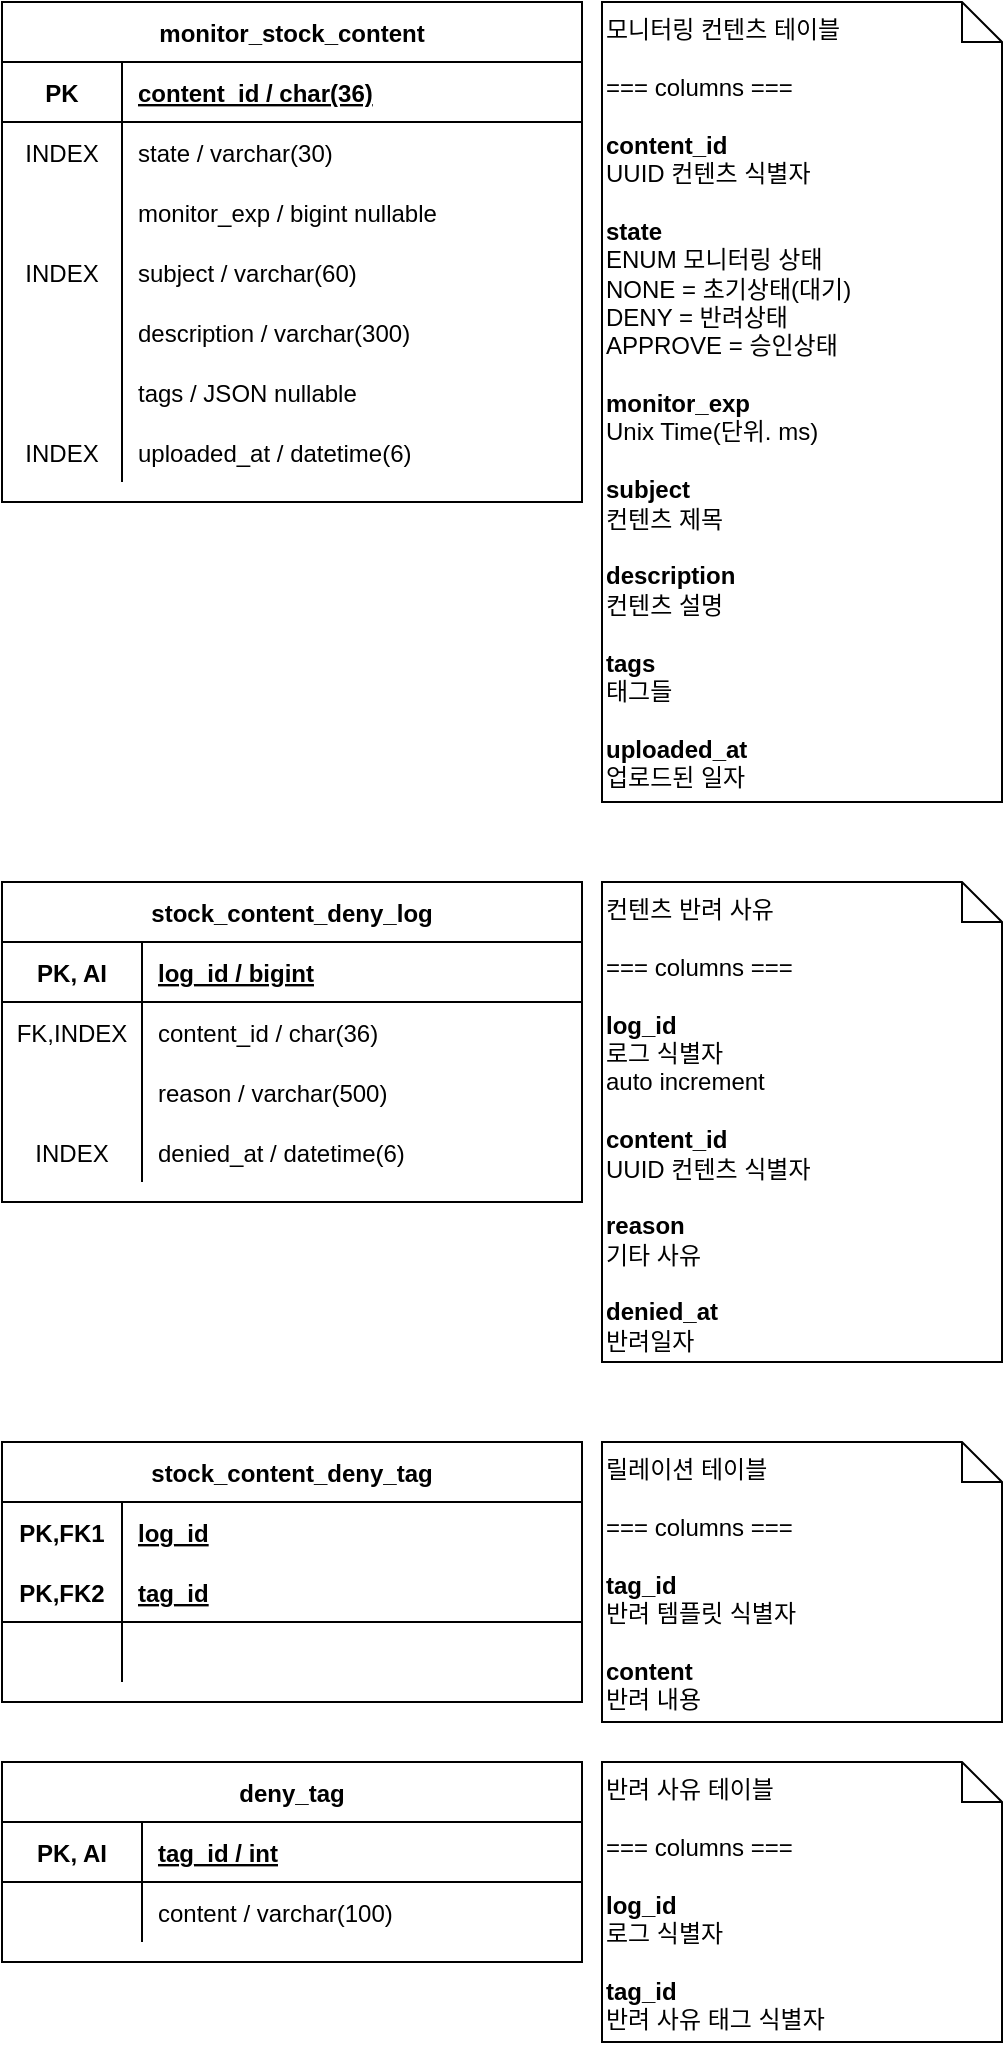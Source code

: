 <mxfile version="18.0.2" type="device" pages="2"><diagram id="RqnLgfjRiijCzBavn3Dt" name="table definition"><mxGraphModel dx="1264" dy="832" grid="1" gridSize="10" guides="1" tooltips="1" connect="1" arrows="1" fold="1" page="1" pageScale="1" pageWidth="827" pageHeight="1169" math="0" shadow="0"><root><mxCell id="0"/><mxCell id="1" parent="0"/><mxCell id="Q28J4E8uTQF-_oyuoTk3-1" value="monitor_stock_content" style="shape=table;startSize=30;container=1;collapsible=1;childLayout=tableLayout;fixedRows=1;rowLines=0;fontStyle=1;align=center;resizeLast=1;" vertex="1" parent="1"><mxGeometry x="40" y="40" width="290" height="250" as="geometry"/></mxCell><mxCell id="Q28J4E8uTQF-_oyuoTk3-2" value="" style="shape=tableRow;horizontal=0;startSize=0;swimlaneHead=0;swimlaneBody=0;fillColor=none;collapsible=0;dropTarget=0;points=[[0,0.5],[1,0.5]];portConstraint=eastwest;top=0;left=0;right=0;bottom=1;" vertex="1" parent="Q28J4E8uTQF-_oyuoTk3-1"><mxGeometry y="30" width="290" height="30" as="geometry"/></mxCell><mxCell id="Q28J4E8uTQF-_oyuoTk3-3" value="PK" style="shape=partialRectangle;connectable=0;fillColor=none;top=0;left=0;bottom=0;right=0;fontStyle=1;overflow=hidden;" vertex="1" parent="Q28J4E8uTQF-_oyuoTk3-2"><mxGeometry width="60" height="30" as="geometry"><mxRectangle width="60" height="30" as="alternateBounds"/></mxGeometry></mxCell><mxCell id="Q28J4E8uTQF-_oyuoTk3-4" value="content_id / char(36)" style="shape=partialRectangle;connectable=0;fillColor=none;top=0;left=0;bottom=0;right=0;align=left;spacingLeft=6;fontStyle=5;overflow=hidden;" vertex="1" parent="Q28J4E8uTQF-_oyuoTk3-2"><mxGeometry x="60" width="230" height="30" as="geometry"><mxRectangle width="230" height="30" as="alternateBounds"/></mxGeometry></mxCell><mxCell id="Q28J4E8uTQF-_oyuoTk3-27" value="" style="shape=tableRow;horizontal=0;startSize=0;swimlaneHead=0;swimlaneBody=0;fillColor=none;collapsible=0;dropTarget=0;points=[[0,0.5],[1,0.5]];portConstraint=eastwest;top=0;left=0;right=0;bottom=0;" vertex="1" parent="Q28J4E8uTQF-_oyuoTk3-1"><mxGeometry y="60" width="290" height="30" as="geometry"/></mxCell><mxCell id="Q28J4E8uTQF-_oyuoTk3-28" value="INDEX" style="shape=partialRectangle;connectable=0;fillColor=none;top=0;left=0;bottom=0;right=0;editable=1;overflow=hidden;" vertex="1" parent="Q28J4E8uTQF-_oyuoTk3-27"><mxGeometry width="60" height="30" as="geometry"><mxRectangle width="60" height="30" as="alternateBounds"/></mxGeometry></mxCell><mxCell id="Q28J4E8uTQF-_oyuoTk3-29" value="state / varchar(30)" style="shape=partialRectangle;connectable=0;fillColor=none;top=0;left=0;bottom=0;right=0;align=left;spacingLeft=6;overflow=hidden;" vertex="1" parent="Q28J4E8uTQF-_oyuoTk3-27"><mxGeometry x="60" width="230" height="30" as="geometry"><mxRectangle width="230" height="30" as="alternateBounds"/></mxGeometry></mxCell><mxCell id="Q28J4E8uTQF-_oyuoTk3-30" value="" style="shape=tableRow;horizontal=0;startSize=0;swimlaneHead=0;swimlaneBody=0;fillColor=none;collapsible=0;dropTarget=0;points=[[0,0.5],[1,0.5]];portConstraint=eastwest;top=0;left=0;right=0;bottom=0;" vertex="1" parent="Q28J4E8uTQF-_oyuoTk3-1"><mxGeometry y="90" width="290" height="30" as="geometry"/></mxCell><mxCell id="Q28J4E8uTQF-_oyuoTk3-31" value="   " style="shape=partialRectangle;connectable=0;fillColor=none;top=0;left=0;bottom=0;right=0;editable=1;overflow=hidden;" vertex="1" parent="Q28J4E8uTQF-_oyuoTk3-30"><mxGeometry width="60" height="30" as="geometry"><mxRectangle width="60" height="30" as="alternateBounds"/></mxGeometry></mxCell><mxCell id="Q28J4E8uTQF-_oyuoTk3-32" value="monitor_exp / bigint nullable" style="shape=partialRectangle;connectable=0;fillColor=none;top=0;left=0;bottom=0;right=0;align=left;spacingLeft=6;overflow=hidden;" vertex="1" parent="Q28J4E8uTQF-_oyuoTk3-30"><mxGeometry x="60" width="230" height="30" as="geometry"><mxRectangle width="230" height="30" as="alternateBounds"/></mxGeometry></mxCell><mxCell id="Q28J4E8uTQF-_oyuoTk3-5" value="" style="shape=tableRow;horizontal=0;startSize=0;swimlaneHead=0;swimlaneBody=0;fillColor=none;collapsible=0;dropTarget=0;points=[[0,0.5],[1,0.5]];portConstraint=eastwest;top=0;left=0;right=0;bottom=0;" vertex="1" parent="Q28J4E8uTQF-_oyuoTk3-1"><mxGeometry y="120" width="290" height="30" as="geometry"/></mxCell><mxCell id="Q28J4E8uTQF-_oyuoTk3-6" value="INDEX" style="shape=partialRectangle;connectable=0;fillColor=none;top=0;left=0;bottom=0;right=0;editable=1;overflow=hidden;" vertex="1" parent="Q28J4E8uTQF-_oyuoTk3-5"><mxGeometry width="60" height="30" as="geometry"><mxRectangle width="60" height="30" as="alternateBounds"/></mxGeometry></mxCell><mxCell id="Q28J4E8uTQF-_oyuoTk3-7" value="subject / varchar(60)" style="shape=partialRectangle;connectable=0;fillColor=none;top=0;left=0;bottom=0;right=0;align=left;spacingLeft=6;overflow=hidden;" vertex="1" parent="Q28J4E8uTQF-_oyuoTk3-5"><mxGeometry x="60" width="230" height="30" as="geometry"><mxRectangle width="230" height="30" as="alternateBounds"/></mxGeometry></mxCell><mxCell id="Q28J4E8uTQF-_oyuoTk3-8" value="" style="shape=tableRow;horizontal=0;startSize=0;swimlaneHead=0;swimlaneBody=0;fillColor=none;collapsible=0;dropTarget=0;points=[[0,0.5],[1,0.5]];portConstraint=eastwest;top=0;left=0;right=0;bottom=0;" vertex="1" parent="Q28J4E8uTQF-_oyuoTk3-1"><mxGeometry y="150" width="290" height="30" as="geometry"/></mxCell><mxCell id="Q28J4E8uTQF-_oyuoTk3-9" value="" style="shape=partialRectangle;connectable=0;fillColor=none;top=0;left=0;bottom=0;right=0;editable=1;overflow=hidden;" vertex="1" parent="Q28J4E8uTQF-_oyuoTk3-8"><mxGeometry width="60" height="30" as="geometry"><mxRectangle width="60" height="30" as="alternateBounds"/></mxGeometry></mxCell><mxCell id="Q28J4E8uTQF-_oyuoTk3-10" value="description / varchar(300)" style="shape=partialRectangle;connectable=0;fillColor=none;top=0;left=0;bottom=0;right=0;align=left;spacingLeft=6;overflow=hidden;" vertex="1" parent="Q28J4E8uTQF-_oyuoTk3-8"><mxGeometry x="60" width="230" height="30" as="geometry"><mxRectangle width="230" height="30" as="alternateBounds"/></mxGeometry></mxCell><mxCell id="Q28J4E8uTQF-_oyuoTk3-11" value="" style="shape=tableRow;horizontal=0;startSize=0;swimlaneHead=0;swimlaneBody=0;fillColor=none;collapsible=0;dropTarget=0;points=[[0,0.5],[1,0.5]];portConstraint=eastwest;top=0;left=0;right=0;bottom=0;" vertex="1" parent="Q28J4E8uTQF-_oyuoTk3-1"><mxGeometry y="180" width="290" height="30" as="geometry"/></mxCell><mxCell id="Q28J4E8uTQF-_oyuoTk3-12" value="   " style="shape=partialRectangle;connectable=0;fillColor=none;top=0;left=0;bottom=0;right=0;editable=1;overflow=hidden;" vertex="1" parent="Q28J4E8uTQF-_oyuoTk3-11"><mxGeometry width="60" height="30" as="geometry"><mxRectangle width="60" height="30" as="alternateBounds"/></mxGeometry></mxCell><mxCell id="Q28J4E8uTQF-_oyuoTk3-13" value="tags / JSON nullable" style="shape=partialRectangle;connectable=0;fillColor=none;top=0;left=0;bottom=0;right=0;align=left;spacingLeft=6;overflow=hidden;" vertex="1" parent="Q28J4E8uTQF-_oyuoTk3-11"><mxGeometry x="60" width="230" height="30" as="geometry"><mxRectangle width="230" height="30" as="alternateBounds"/></mxGeometry></mxCell><mxCell id="Q28J4E8uTQF-_oyuoTk3-24" value="" style="shape=tableRow;horizontal=0;startSize=0;swimlaneHead=0;swimlaneBody=0;fillColor=none;collapsible=0;dropTarget=0;points=[[0,0.5],[1,0.5]];portConstraint=eastwest;top=0;left=0;right=0;bottom=0;" vertex="1" parent="Q28J4E8uTQF-_oyuoTk3-1"><mxGeometry y="210" width="290" height="30" as="geometry"/></mxCell><mxCell id="Q28J4E8uTQF-_oyuoTk3-25" value="INDEX" style="shape=partialRectangle;connectable=0;fillColor=none;top=0;left=0;bottom=0;right=0;editable=1;overflow=hidden;" vertex="1" parent="Q28J4E8uTQF-_oyuoTk3-24"><mxGeometry width="60" height="30" as="geometry"><mxRectangle width="60" height="30" as="alternateBounds"/></mxGeometry></mxCell><mxCell id="Q28J4E8uTQF-_oyuoTk3-26" value="uploaded_at / datetime(6)" style="shape=partialRectangle;connectable=0;fillColor=none;top=0;left=0;bottom=0;right=0;align=left;spacingLeft=6;overflow=hidden;" vertex="1" parent="Q28J4E8uTQF-_oyuoTk3-24"><mxGeometry x="60" width="230" height="30" as="geometry"><mxRectangle width="230" height="30" as="alternateBounds"/></mxGeometry></mxCell><mxCell id="Q28J4E8uTQF-_oyuoTk3-33" value="stock_content_deny_log" style="shape=table;startSize=30;container=1;collapsible=1;childLayout=tableLayout;fixedRows=1;rowLines=0;fontStyle=1;align=center;resizeLast=1;" vertex="1" parent="1"><mxGeometry x="40" y="480" width="290" height="160" as="geometry"/></mxCell><mxCell id="Q28J4E8uTQF-_oyuoTk3-34" value="" style="shape=tableRow;horizontal=0;startSize=0;swimlaneHead=0;swimlaneBody=0;fillColor=none;collapsible=0;dropTarget=0;points=[[0,0.5],[1,0.5]];portConstraint=eastwest;top=0;left=0;right=0;bottom=1;" vertex="1" parent="Q28J4E8uTQF-_oyuoTk3-33"><mxGeometry y="30" width="290" height="30" as="geometry"/></mxCell><mxCell id="Q28J4E8uTQF-_oyuoTk3-35" value="PK, AI" style="shape=partialRectangle;connectable=0;fillColor=none;top=0;left=0;bottom=0;right=0;fontStyle=1;overflow=hidden;" vertex="1" parent="Q28J4E8uTQF-_oyuoTk3-34"><mxGeometry width="70" height="30" as="geometry"><mxRectangle width="70" height="30" as="alternateBounds"/></mxGeometry></mxCell><mxCell id="Q28J4E8uTQF-_oyuoTk3-36" value="log_id / bigint" style="shape=partialRectangle;connectable=0;fillColor=none;top=0;left=0;bottom=0;right=0;align=left;spacingLeft=6;fontStyle=5;overflow=hidden;" vertex="1" parent="Q28J4E8uTQF-_oyuoTk3-34"><mxGeometry x="70" width="220" height="30" as="geometry"><mxRectangle width="220" height="30" as="alternateBounds"/></mxGeometry></mxCell><mxCell id="Q28J4E8uTQF-_oyuoTk3-37" value="" style="shape=tableRow;horizontal=0;startSize=0;swimlaneHead=0;swimlaneBody=0;fillColor=none;collapsible=0;dropTarget=0;points=[[0,0.5],[1,0.5]];portConstraint=eastwest;top=0;left=0;right=0;bottom=0;" vertex="1" parent="Q28J4E8uTQF-_oyuoTk3-33"><mxGeometry y="60" width="290" height="30" as="geometry"/></mxCell><mxCell id="Q28J4E8uTQF-_oyuoTk3-38" value="FK,INDEX" style="shape=partialRectangle;connectable=0;fillColor=none;top=0;left=0;bottom=0;right=0;editable=1;overflow=hidden;" vertex="1" parent="Q28J4E8uTQF-_oyuoTk3-37"><mxGeometry width="70" height="30" as="geometry"><mxRectangle width="70" height="30" as="alternateBounds"/></mxGeometry></mxCell><mxCell id="Q28J4E8uTQF-_oyuoTk3-39" value="content_id / char(36)" style="shape=partialRectangle;connectable=0;fillColor=none;top=0;left=0;bottom=0;right=0;align=left;spacingLeft=6;overflow=hidden;" vertex="1" parent="Q28J4E8uTQF-_oyuoTk3-37"><mxGeometry x="70" width="220" height="30" as="geometry"><mxRectangle width="220" height="30" as="alternateBounds"/></mxGeometry></mxCell><mxCell id="Q28J4E8uTQF-_oyuoTk3-43" value="" style="shape=tableRow;horizontal=0;startSize=0;swimlaneHead=0;swimlaneBody=0;fillColor=none;collapsible=0;dropTarget=0;points=[[0,0.5],[1,0.5]];portConstraint=eastwest;top=0;left=0;right=0;bottom=0;" vertex="1" parent="Q28J4E8uTQF-_oyuoTk3-33"><mxGeometry y="90" width="290" height="30" as="geometry"/></mxCell><mxCell id="Q28J4E8uTQF-_oyuoTk3-44" value="" style="shape=partialRectangle;connectable=0;fillColor=none;top=0;left=0;bottom=0;right=0;editable=1;overflow=hidden;" vertex="1" parent="Q28J4E8uTQF-_oyuoTk3-43"><mxGeometry width="70" height="30" as="geometry"><mxRectangle width="70" height="30" as="alternateBounds"/></mxGeometry></mxCell><mxCell id="Q28J4E8uTQF-_oyuoTk3-45" value="reason / varchar(500)" style="shape=partialRectangle;connectable=0;fillColor=none;top=0;left=0;bottom=0;right=0;align=left;spacingLeft=6;overflow=hidden;" vertex="1" parent="Q28J4E8uTQF-_oyuoTk3-43"><mxGeometry x="70" width="220" height="30" as="geometry"><mxRectangle width="220" height="30" as="alternateBounds"/></mxGeometry></mxCell><mxCell id="Q28J4E8uTQF-_oyuoTk3-52" value="" style="shape=tableRow;horizontal=0;startSize=0;swimlaneHead=0;swimlaneBody=0;fillColor=none;collapsible=0;dropTarget=0;points=[[0,0.5],[1,0.5]];portConstraint=eastwest;top=0;left=0;right=0;bottom=0;" vertex="1" parent="Q28J4E8uTQF-_oyuoTk3-33"><mxGeometry y="120" width="290" height="30" as="geometry"/></mxCell><mxCell id="Q28J4E8uTQF-_oyuoTk3-53" value="INDEX" style="shape=partialRectangle;connectable=0;fillColor=none;top=0;left=0;bottom=0;right=0;editable=1;overflow=hidden;" vertex="1" parent="Q28J4E8uTQF-_oyuoTk3-52"><mxGeometry width="70" height="30" as="geometry"><mxRectangle width="70" height="30" as="alternateBounds"/></mxGeometry></mxCell><mxCell id="Q28J4E8uTQF-_oyuoTk3-54" value="denied_at / datetime(6)" style="shape=partialRectangle;connectable=0;fillColor=none;top=0;left=0;bottom=0;right=0;align=left;spacingLeft=6;overflow=hidden;" vertex="1" parent="Q28J4E8uTQF-_oyuoTk3-52"><mxGeometry x="70" width="220" height="30" as="geometry"><mxRectangle width="220" height="30" as="alternateBounds"/></mxGeometry></mxCell><mxCell id="Q28J4E8uTQF-_oyuoTk3-68" value="deny_tag" style="shape=table;startSize=30;container=1;collapsible=1;childLayout=tableLayout;fixedRows=1;rowLines=0;fontStyle=1;align=center;resizeLast=1;" vertex="1" parent="1"><mxGeometry x="40" y="920" width="290" height="100" as="geometry"/></mxCell><mxCell id="Q28J4E8uTQF-_oyuoTk3-69" value="" style="shape=tableRow;horizontal=0;startSize=0;swimlaneHead=0;swimlaneBody=0;fillColor=none;collapsible=0;dropTarget=0;points=[[0,0.5],[1,0.5]];portConstraint=eastwest;top=0;left=0;right=0;bottom=1;" vertex="1" parent="Q28J4E8uTQF-_oyuoTk3-68"><mxGeometry y="30" width="290" height="30" as="geometry"/></mxCell><mxCell id="Q28J4E8uTQF-_oyuoTk3-70" value="PK, AI" style="shape=partialRectangle;connectable=0;fillColor=none;top=0;left=0;bottom=0;right=0;fontStyle=1;overflow=hidden;" vertex="1" parent="Q28J4E8uTQF-_oyuoTk3-69"><mxGeometry width="70" height="30" as="geometry"><mxRectangle width="70" height="30" as="alternateBounds"/></mxGeometry></mxCell><mxCell id="Q28J4E8uTQF-_oyuoTk3-71" value="tag_id / int" style="shape=partialRectangle;connectable=0;fillColor=none;top=0;left=0;bottom=0;right=0;align=left;spacingLeft=6;fontStyle=5;overflow=hidden;" vertex="1" parent="Q28J4E8uTQF-_oyuoTk3-69"><mxGeometry x="70" width="220" height="30" as="geometry"><mxRectangle width="220" height="30" as="alternateBounds"/></mxGeometry></mxCell><mxCell id="Q28J4E8uTQF-_oyuoTk3-75" value="" style="shape=tableRow;horizontal=0;startSize=0;swimlaneHead=0;swimlaneBody=0;fillColor=none;collapsible=0;dropTarget=0;points=[[0,0.5],[1,0.5]];portConstraint=eastwest;top=0;left=0;right=0;bottom=0;" vertex="1" parent="Q28J4E8uTQF-_oyuoTk3-68"><mxGeometry y="60" width="290" height="30" as="geometry"/></mxCell><mxCell id="Q28J4E8uTQF-_oyuoTk3-76" value="" style="shape=partialRectangle;connectable=0;fillColor=none;top=0;left=0;bottom=0;right=0;editable=1;overflow=hidden;" vertex="1" parent="Q28J4E8uTQF-_oyuoTk3-75"><mxGeometry width="70" height="30" as="geometry"><mxRectangle width="70" height="30" as="alternateBounds"/></mxGeometry></mxCell><mxCell id="Q28J4E8uTQF-_oyuoTk3-77" value="content / varchar(100)" style="shape=partialRectangle;connectable=0;fillColor=none;top=0;left=0;bottom=0;right=0;align=left;spacingLeft=6;overflow=hidden;" vertex="1" parent="Q28J4E8uTQF-_oyuoTk3-75"><mxGeometry x="70" width="220" height="30" as="geometry"><mxRectangle width="220" height="30" as="alternateBounds"/></mxGeometry></mxCell><mxCell id="Q28J4E8uTQF-_oyuoTk3-81" value="stock_content_deny_tag" style="shape=table;startSize=30;container=1;collapsible=1;childLayout=tableLayout;fixedRows=1;rowLines=0;fontStyle=1;align=center;resizeLast=1;" vertex="1" parent="1"><mxGeometry x="40" y="760" width="290" height="130" as="geometry"/></mxCell><mxCell id="Q28J4E8uTQF-_oyuoTk3-82" value="" style="shape=tableRow;horizontal=0;startSize=0;swimlaneHead=0;swimlaneBody=0;fillColor=none;collapsible=0;dropTarget=0;points=[[0,0.5],[1,0.5]];portConstraint=eastwest;top=0;left=0;right=0;bottom=0;" vertex="1" parent="Q28J4E8uTQF-_oyuoTk3-81"><mxGeometry y="30" width="290" height="30" as="geometry"/></mxCell><mxCell id="Q28J4E8uTQF-_oyuoTk3-83" value="PK,FK1" style="shape=partialRectangle;connectable=0;fillColor=none;top=0;left=0;bottom=0;right=0;fontStyle=1;overflow=hidden;" vertex="1" parent="Q28J4E8uTQF-_oyuoTk3-82"><mxGeometry width="60" height="30" as="geometry"><mxRectangle width="60" height="30" as="alternateBounds"/></mxGeometry></mxCell><mxCell id="Q28J4E8uTQF-_oyuoTk3-84" value="log_id" style="shape=partialRectangle;connectable=0;fillColor=none;top=0;left=0;bottom=0;right=0;align=left;spacingLeft=6;fontStyle=5;overflow=hidden;" vertex="1" parent="Q28J4E8uTQF-_oyuoTk3-82"><mxGeometry x="60" width="230" height="30" as="geometry"><mxRectangle width="230" height="30" as="alternateBounds"/></mxGeometry></mxCell><mxCell id="Q28J4E8uTQF-_oyuoTk3-85" value="" style="shape=tableRow;horizontal=0;startSize=0;swimlaneHead=0;swimlaneBody=0;fillColor=none;collapsible=0;dropTarget=0;points=[[0,0.5],[1,0.5]];portConstraint=eastwest;top=0;left=0;right=0;bottom=1;" vertex="1" parent="Q28J4E8uTQF-_oyuoTk3-81"><mxGeometry y="60" width="290" height="30" as="geometry"/></mxCell><mxCell id="Q28J4E8uTQF-_oyuoTk3-86" value="PK,FK2" style="shape=partialRectangle;connectable=0;fillColor=none;top=0;left=0;bottom=0;right=0;fontStyle=1;overflow=hidden;" vertex="1" parent="Q28J4E8uTQF-_oyuoTk3-85"><mxGeometry width="60" height="30" as="geometry"><mxRectangle width="60" height="30" as="alternateBounds"/></mxGeometry></mxCell><mxCell id="Q28J4E8uTQF-_oyuoTk3-87" value="tag_id" style="shape=partialRectangle;connectable=0;fillColor=none;top=0;left=0;bottom=0;right=0;align=left;spacingLeft=6;fontStyle=5;overflow=hidden;" vertex="1" parent="Q28J4E8uTQF-_oyuoTk3-85"><mxGeometry x="60" width="230" height="30" as="geometry"><mxRectangle width="230" height="30" as="alternateBounds"/></mxGeometry></mxCell><mxCell id="Q28J4E8uTQF-_oyuoTk3-91" value="" style="shape=tableRow;horizontal=0;startSize=0;swimlaneHead=0;swimlaneBody=0;fillColor=none;collapsible=0;dropTarget=0;points=[[0,0.5],[1,0.5]];portConstraint=eastwest;top=0;left=0;right=0;bottom=0;" vertex="1" parent="Q28J4E8uTQF-_oyuoTk3-81"><mxGeometry y="90" width="290" height="30" as="geometry"/></mxCell><mxCell id="Q28J4E8uTQF-_oyuoTk3-92" value="" style="shape=partialRectangle;connectable=0;fillColor=none;top=0;left=0;bottom=0;right=0;editable=1;overflow=hidden;" vertex="1" parent="Q28J4E8uTQF-_oyuoTk3-91"><mxGeometry width="60" height="30" as="geometry"><mxRectangle width="60" height="30" as="alternateBounds"/></mxGeometry></mxCell><mxCell id="Q28J4E8uTQF-_oyuoTk3-93" value="" style="shape=partialRectangle;connectable=0;fillColor=none;top=0;left=0;bottom=0;right=0;align=left;spacingLeft=6;overflow=hidden;" vertex="1" parent="Q28J4E8uTQF-_oyuoTk3-91"><mxGeometry x="60" width="230" height="30" as="geometry"><mxRectangle width="230" height="30" as="alternateBounds"/></mxGeometry></mxCell><mxCell id="Q28J4E8uTQF-_oyuoTk3-94" value="모니터링 컨텐츠 테이블&lt;br&gt;&lt;br&gt;=== columns ===&lt;br&gt;&lt;br&gt;&lt;b&gt;content_id&lt;/b&gt;&lt;br&gt;UUID 컨텐츠 식별자&lt;br&gt;&lt;br&gt;&lt;b&gt;state&lt;/b&gt;&lt;br&gt;ENUM&amp;nbsp;모니터링 상태&lt;br&gt;NONE = 초기상태(대기)&lt;br&gt;DENY = 반려상태&lt;br&gt;APPROVE = 승인상태&lt;br&gt;&lt;br&gt;&lt;b&gt;monitor_exp&lt;br&gt;&lt;/b&gt;Unix Time(단위. ms)&lt;br&gt;&lt;br&gt;&lt;b&gt;subject&lt;br&gt;&lt;/b&gt;컨텐츠 제목&lt;br&gt;&lt;br&gt;&lt;b&gt;description&lt;/b&gt;&lt;br&gt;컨텐츠 설명&lt;br&gt;&lt;br&gt;&lt;b&gt;tags&lt;br&gt;&lt;/b&gt;태그들&lt;br&gt;&lt;br&gt;&lt;b&gt;uploaded_at&lt;/b&gt;&lt;br&gt;업로드된 일자" style="shape=note;size=20;whiteSpace=wrap;html=1;align=left;verticalAlign=top;" vertex="1" parent="1"><mxGeometry x="340" y="40" width="200" height="400" as="geometry"/></mxCell><mxCell id="Q28J4E8uTQF-_oyuoTk3-95" value="컨텐츠 반려 사유&lt;br&gt;&lt;br&gt;=== columns ===&lt;b&gt;&lt;br&gt;&lt;br&gt;log_id&lt;/b&gt;&lt;br&gt;로그 식별자&lt;br&gt;auto increment&lt;br&gt;&lt;br&gt;&lt;b&gt;content_id&lt;br&gt;&lt;/b&gt;UUID 컨텐츠 식별자&lt;br&gt;&lt;br&gt;&lt;b&gt;reason&lt;br&gt;&lt;/b&gt;기타 사유&lt;br&gt;&lt;br&gt;&lt;b&gt;denied_at&lt;br&gt;&lt;/b&gt;반려일자" style="shape=note;size=20;whiteSpace=wrap;html=1;align=left;verticalAlign=top;" vertex="1" parent="1"><mxGeometry x="340" y="480" width="200" height="240" as="geometry"/></mxCell><mxCell id="Q28J4E8uTQF-_oyuoTk3-97" value="반려 사유 테이블&lt;br&gt;&lt;br&gt;=== columns ===&lt;b&gt;&lt;br&gt;&lt;br&gt;log_id&lt;/b&gt;&lt;br&gt;로그 식별자&lt;br&gt;&lt;br&gt;&lt;b&gt;tag_id&lt;br&gt;&lt;/b&gt;반려 사유 태그 식별자&amp;nbsp;" style="shape=note;size=20;whiteSpace=wrap;html=1;align=left;verticalAlign=top;" vertex="1" parent="1"><mxGeometry x="340" y="920" width="200" height="140" as="geometry"/></mxCell><mxCell id="Q28J4E8uTQF-_oyuoTk3-98" value="릴레이션 테이블&lt;br&gt;&lt;br&gt;=== columns ===&lt;b&gt;&lt;br&gt;&lt;br&gt;tag_id&lt;/b&gt;&lt;br&gt;반려 템플릿 식별자&lt;br&gt;&lt;br&gt;&lt;b&gt;content&lt;br&gt;&lt;/b&gt;반려 내용" style="shape=note;size=20;whiteSpace=wrap;html=1;align=left;verticalAlign=top;" vertex="1" parent="1"><mxGeometry x="340" y="760" width="200" height="140" as="geometry"/></mxCell></root></mxGraphModel></diagram><diagram id="0SM7GttV9l7Yyhtw29KA" name="erd"><mxGraphModel dx="1975" dy="1300" grid="1" gridSize="10" guides="1" tooltips="1" connect="1" arrows="1" fold="1" page="1" pageScale="1" pageWidth="1400" pageHeight="600" math="0" shadow="0"><root><mxCell id="0"/><mxCell id="1" parent="0"/><mxCell id="nPbH3etwRsLl-yMmfIf9-1" value="monitor_stock_content" style="shape=table;startSize=30;container=1;collapsible=1;childLayout=tableLayout;fixedRows=1;rowLines=0;fontStyle=1;align=center;resizeLast=1;" vertex="1" parent="1"><mxGeometry x="40" y="40" width="290" height="250" as="geometry"/></mxCell><mxCell id="nPbH3etwRsLl-yMmfIf9-2" value="" style="shape=tableRow;horizontal=0;startSize=0;swimlaneHead=0;swimlaneBody=0;fillColor=none;collapsible=0;dropTarget=0;points=[[0,0.5],[1,0.5]];portConstraint=eastwest;top=0;left=0;right=0;bottom=1;" vertex="1" parent="nPbH3etwRsLl-yMmfIf9-1"><mxGeometry y="30" width="290" height="30" as="geometry"/></mxCell><mxCell id="nPbH3etwRsLl-yMmfIf9-3" value="PK" style="shape=partialRectangle;connectable=0;fillColor=none;top=0;left=0;bottom=0;right=0;fontStyle=1;overflow=hidden;" vertex="1" parent="nPbH3etwRsLl-yMmfIf9-2"><mxGeometry width="60" height="30" as="geometry"><mxRectangle width="60" height="30" as="alternateBounds"/></mxGeometry></mxCell><mxCell id="nPbH3etwRsLl-yMmfIf9-4" value="content_id / char(36)" style="shape=partialRectangle;connectable=0;fillColor=none;top=0;left=0;bottom=0;right=0;align=left;spacingLeft=6;fontStyle=5;overflow=hidden;" vertex="1" parent="nPbH3etwRsLl-yMmfIf9-2"><mxGeometry x="60" width="230" height="30" as="geometry"><mxRectangle width="230" height="30" as="alternateBounds"/></mxGeometry></mxCell><mxCell id="nPbH3etwRsLl-yMmfIf9-5" value="" style="shape=tableRow;horizontal=0;startSize=0;swimlaneHead=0;swimlaneBody=0;fillColor=none;collapsible=0;dropTarget=0;points=[[0,0.5],[1,0.5]];portConstraint=eastwest;top=0;left=0;right=0;bottom=0;" vertex="1" parent="nPbH3etwRsLl-yMmfIf9-1"><mxGeometry y="60" width="290" height="30" as="geometry"/></mxCell><mxCell id="nPbH3etwRsLl-yMmfIf9-6" value="INDEX" style="shape=partialRectangle;connectable=0;fillColor=none;top=0;left=0;bottom=0;right=0;editable=1;overflow=hidden;" vertex="1" parent="nPbH3etwRsLl-yMmfIf9-5"><mxGeometry width="60" height="30" as="geometry"><mxRectangle width="60" height="30" as="alternateBounds"/></mxGeometry></mxCell><mxCell id="nPbH3etwRsLl-yMmfIf9-7" value="state / varchar(30)" style="shape=partialRectangle;connectable=0;fillColor=none;top=0;left=0;bottom=0;right=0;align=left;spacingLeft=6;overflow=hidden;" vertex="1" parent="nPbH3etwRsLl-yMmfIf9-5"><mxGeometry x="60" width="230" height="30" as="geometry"><mxRectangle width="230" height="30" as="alternateBounds"/></mxGeometry></mxCell><mxCell id="nPbH3etwRsLl-yMmfIf9-8" value="" style="shape=tableRow;horizontal=0;startSize=0;swimlaneHead=0;swimlaneBody=0;fillColor=none;collapsible=0;dropTarget=0;points=[[0,0.5],[1,0.5]];portConstraint=eastwest;top=0;left=0;right=0;bottom=0;" vertex="1" parent="nPbH3etwRsLl-yMmfIf9-1"><mxGeometry y="90" width="290" height="30" as="geometry"/></mxCell><mxCell id="nPbH3etwRsLl-yMmfIf9-9" value="   " style="shape=partialRectangle;connectable=0;fillColor=none;top=0;left=0;bottom=0;right=0;editable=1;overflow=hidden;" vertex="1" parent="nPbH3etwRsLl-yMmfIf9-8"><mxGeometry width="60" height="30" as="geometry"><mxRectangle width="60" height="30" as="alternateBounds"/></mxGeometry></mxCell><mxCell id="nPbH3etwRsLl-yMmfIf9-10" value="monitor_exp / bigint nullable" style="shape=partialRectangle;connectable=0;fillColor=none;top=0;left=0;bottom=0;right=0;align=left;spacingLeft=6;overflow=hidden;" vertex="1" parent="nPbH3etwRsLl-yMmfIf9-8"><mxGeometry x="60" width="230" height="30" as="geometry"><mxRectangle width="230" height="30" as="alternateBounds"/></mxGeometry></mxCell><mxCell id="nPbH3etwRsLl-yMmfIf9-11" value="" style="shape=tableRow;horizontal=0;startSize=0;swimlaneHead=0;swimlaneBody=0;fillColor=none;collapsible=0;dropTarget=0;points=[[0,0.5],[1,0.5]];portConstraint=eastwest;top=0;left=0;right=0;bottom=0;" vertex="1" parent="nPbH3etwRsLl-yMmfIf9-1"><mxGeometry y="120" width="290" height="30" as="geometry"/></mxCell><mxCell id="nPbH3etwRsLl-yMmfIf9-12" value="INDEX" style="shape=partialRectangle;connectable=0;fillColor=none;top=0;left=0;bottom=0;right=0;editable=1;overflow=hidden;" vertex="1" parent="nPbH3etwRsLl-yMmfIf9-11"><mxGeometry width="60" height="30" as="geometry"><mxRectangle width="60" height="30" as="alternateBounds"/></mxGeometry></mxCell><mxCell id="nPbH3etwRsLl-yMmfIf9-13" value="subject / varchar(60)" style="shape=partialRectangle;connectable=0;fillColor=none;top=0;left=0;bottom=0;right=0;align=left;spacingLeft=6;overflow=hidden;" vertex="1" parent="nPbH3etwRsLl-yMmfIf9-11"><mxGeometry x="60" width="230" height="30" as="geometry"><mxRectangle width="230" height="30" as="alternateBounds"/></mxGeometry></mxCell><mxCell id="nPbH3etwRsLl-yMmfIf9-14" value="" style="shape=tableRow;horizontal=0;startSize=0;swimlaneHead=0;swimlaneBody=0;fillColor=none;collapsible=0;dropTarget=0;points=[[0,0.5],[1,0.5]];portConstraint=eastwest;top=0;left=0;right=0;bottom=0;" vertex="1" parent="nPbH3etwRsLl-yMmfIf9-1"><mxGeometry y="150" width="290" height="30" as="geometry"/></mxCell><mxCell id="nPbH3etwRsLl-yMmfIf9-15" value="" style="shape=partialRectangle;connectable=0;fillColor=none;top=0;left=0;bottom=0;right=0;editable=1;overflow=hidden;" vertex="1" parent="nPbH3etwRsLl-yMmfIf9-14"><mxGeometry width="60" height="30" as="geometry"><mxRectangle width="60" height="30" as="alternateBounds"/></mxGeometry></mxCell><mxCell id="nPbH3etwRsLl-yMmfIf9-16" value="description / varchar(300)" style="shape=partialRectangle;connectable=0;fillColor=none;top=0;left=0;bottom=0;right=0;align=left;spacingLeft=6;overflow=hidden;" vertex="1" parent="nPbH3etwRsLl-yMmfIf9-14"><mxGeometry x="60" width="230" height="30" as="geometry"><mxRectangle width="230" height="30" as="alternateBounds"/></mxGeometry></mxCell><mxCell id="nPbH3etwRsLl-yMmfIf9-17" value="" style="shape=tableRow;horizontal=0;startSize=0;swimlaneHead=0;swimlaneBody=0;fillColor=none;collapsible=0;dropTarget=0;points=[[0,0.5],[1,0.5]];portConstraint=eastwest;top=0;left=0;right=0;bottom=0;" vertex="1" parent="nPbH3etwRsLl-yMmfIf9-1"><mxGeometry y="180" width="290" height="30" as="geometry"/></mxCell><mxCell id="nPbH3etwRsLl-yMmfIf9-18" value="   " style="shape=partialRectangle;connectable=0;fillColor=none;top=0;left=0;bottom=0;right=0;editable=1;overflow=hidden;" vertex="1" parent="nPbH3etwRsLl-yMmfIf9-17"><mxGeometry width="60" height="30" as="geometry"><mxRectangle width="60" height="30" as="alternateBounds"/></mxGeometry></mxCell><mxCell id="nPbH3etwRsLl-yMmfIf9-19" value="tags / JSON nullable" style="shape=partialRectangle;connectable=0;fillColor=none;top=0;left=0;bottom=0;right=0;align=left;spacingLeft=6;overflow=hidden;" vertex="1" parent="nPbH3etwRsLl-yMmfIf9-17"><mxGeometry x="60" width="230" height="30" as="geometry"><mxRectangle width="230" height="30" as="alternateBounds"/></mxGeometry></mxCell><mxCell id="nPbH3etwRsLl-yMmfIf9-20" value="" style="shape=tableRow;horizontal=0;startSize=0;swimlaneHead=0;swimlaneBody=0;fillColor=none;collapsible=0;dropTarget=0;points=[[0,0.5],[1,0.5]];portConstraint=eastwest;top=0;left=0;right=0;bottom=0;" vertex="1" parent="nPbH3etwRsLl-yMmfIf9-1"><mxGeometry y="210" width="290" height="30" as="geometry"/></mxCell><mxCell id="nPbH3etwRsLl-yMmfIf9-21" value="INDEX" style="shape=partialRectangle;connectable=0;fillColor=none;top=0;left=0;bottom=0;right=0;editable=1;overflow=hidden;" vertex="1" parent="nPbH3etwRsLl-yMmfIf9-20"><mxGeometry width="60" height="30" as="geometry"><mxRectangle width="60" height="30" as="alternateBounds"/></mxGeometry></mxCell><mxCell id="nPbH3etwRsLl-yMmfIf9-22" value="uploaded_at / datetime(6)" style="shape=partialRectangle;connectable=0;fillColor=none;top=0;left=0;bottom=0;right=0;align=left;spacingLeft=6;overflow=hidden;" vertex="1" parent="nPbH3etwRsLl-yMmfIf9-20"><mxGeometry x="60" width="230" height="30" as="geometry"><mxRectangle width="230" height="30" as="alternateBounds"/></mxGeometry></mxCell><mxCell id="JRCQIMgA-pkPD0U9xaN4-1" value="stock_content_deny_log" style="shape=table;startSize=30;container=1;collapsible=1;childLayout=tableLayout;fixedRows=1;rowLines=0;fontStyle=1;align=center;resizeLast=1;" vertex="1" parent="1"><mxGeometry x="710" y="60" width="290" height="160" as="geometry"/></mxCell><mxCell id="JRCQIMgA-pkPD0U9xaN4-2" value="" style="shape=tableRow;horizontal=0;startSize=0;swimlaneHead=0;swimlaneBody=0;fillColor=none;collapsible=0;dropTarget=0;points=[[0,0.5],[1,0.5]];portConstraint=eastwest;top=0;left=0;right=0;bottom=1;" vertex="1" parent="JRCQIMgA-pkPD0U9xaN4-1"><mxGeometry y="30" width="290" height="30" as="geometry"/></mxCell><mxCell id="JRCQIMgA-pkPD0U9xaN4-3" value="PK, AI" style="shape=partialRectangle;connectable=0;fillColor=none;top=0;left=0;bottom=0;right=0;fontStyle=1;overflow=hidden;" vertex="1" parent="JRCQIMgA-pkPD0U9xaN4-2"><mxGeometry width="70" height="30" as="geometry"><mxRectangle width="70" height="30" as="alternateBounds"/></mxGeometry></mxCell><mxCell id="JRCQIMgA-pkPD0U9xaN4-4" value="log_id / bigint" style="shape=partialRectangle;connectable=0;fillColor=none;top=0;left=0;bottom=0;right=0;align=left;spacingLeft=6;fontStyle=5;overflow=hidden;" vertex="1" parent="JRCQIMgA-pkPD0U9xaN4-2"><mxGeometry x="70" width="220" height="30" as="geometry"><mxRectangle width="220" height="30" as="alternateBounds"/></mxGeometry></mxCell><mxCell id="JRCQIMgA-pkPD0U9xaN4-5" value="" style="shape=tableRow;horizontal=0;startSize=0;swimlaneHead=0;swimlaneBody=0;fillColor=none;collapsible=0;dropTarget=0;points=[[0,0.5],[1,0.5]];portConstraint=eastwest;top=0;left=0;right=0;bottom=0;" vertex="1" parent="JRCQIMgA-pkPD0U9xaN4-1"><mxGeometry y="60" width="290" height="30" as="geometry"/></mxCell><mxCell id="JRCQIMgA-pkPD0U9xaN4-6" value="FK,INDEX" style="shape=partialRectangle;connectable=0;fillColor=none;top=0;left=0;bottom=0;right=0;editable=1;overflow=hidden;" vertex="1" parent="JRCQIMgA-pkPD0U9xaN4-5"><mxGeometry width="70" height="30" as="geometry"><mxRectangle width="70" height="30" as="alternateBounds"/></mxGeometry></mxCell><mxCell id="JRCQIMgA-pkPD0U9xaN4-7" value="content_id / char(36)" style="shape=partialRectangle;connectable=0;fillColor=none;top=0;left=0;bottom=0;right=0;align=left;spacingLeft=6;overflow=hidden;" vertex="1" parent="JRCQIMgA-pkPD0U9xaN4-5"><mxGeometry x="70" width="220" height="30" as="geometry"><mxRectangle width="220" height="30" as="alternateBounds"/></mxGeometry></mxCell><mxCell id="JRCQIMgA-pkPD0U9xaN4-8" value="" style="shape=tableRow;horizontal=0;startSize=0;swimlaneHead=0;swimlaneBody=0;fillColor=none;collapsible=0;dropTarget=0;points=[[0,0.5],[1,0.5]];portConstraint=eastwest;top=0;left=0;right=0;bottom=0;" vertex="1" parent="JRCQIMgA-pkPD0U9xaN4-1"><mxGeometry y="90" width="290" height="30" as="geometry"/></mxCell><mxCell id="JRCQIMgA-pkPD0U9xaN4-9" value="" style="shape=partialRectangle;connectable=0;fillColor=none;top=0;left=0;bottom=0;right=0;editable=1;overflow=hidden;" vertex="1" parent="JRCQIMgA-pkPD0U9xaN4-8"><mxGeometry width="70" height="30" as="geometry"><mxRectangle width="70" height="30" as="alternateBounds"/></mxGeometry></mxCell><mxCell id="JRCQIMgA-pkPD0U9xaN4-10" value="reason / varchar(500)" style="shape=partialRectangle;connectable=0;fillColor=none;top=0;left=0;bottom=0;right=0;align=left;spacingLeft=6;overflow=hidden;" vertex="1" parent="JRCQIMgA-pkPD0U9xaN4-8"><mxGeometry x="70" width="220" height="30" as="geometry"><mxRectangle width="220" height="30" as="alternateBounds"/></mxGeometry></mxCell><mxCell id="JRCQIMgA-pkPD0U9xaN4-11" value="" style="shape=tableRow;horizontal=0;startSize=0;swimlaneHead=0;swimlaneBody=0;fillColor=none;collapsible=0;dropTarget=0;points=[[0,0.5],[1,0.5]];portConstraint=eastwest;top=0;left=0;right=0;bottom=0;" vertex="1" parent="JRCQIMgA-pkPD0U9xaN4-1"><mxGeometry y="120" width="290" height="30" as="geometry"/></mxCell><mxCell id="JRCQIMgA-pkPD0U9xaN4-12" value="INDEX" style="shape=partialRectangle;connectable=0;fillColor=none;top=0;left=0;bottom=0;right=0;editable=1;overflow=hidden;" vertex="1" parent="JRCQIMgA-pkPD0U9xaN4-11"><mxGeometry width="70" height="30" as="geometry"><mxRectangle width="70" height="30" as="alternateBounds"/></mxGeometry></mxCell><mxCell id="JRCQIMgA-pkPD0U9xaN4-13" value="denied_at / datetime(6)" style="shape=partialRectangle;connectable=0;fillColor=none;top=0;left=0;bottom=0;right=0;align=left;spacingLeft=6;overflow=hidden;" vertex="1" parent="JRCQIMgA-pkPD0U9xaN4-11"><mxGeometry x="70" width="220" height="30" as="geometry"><mxRectangle width="220" height="30" as="alternateBounds"/></mxGeometry></mxCell><mxCell id="OUZNx397cWddqPHaaWCb-1" value="stock_content_deny_tag" style="shape=table;startSize=30;container=1;collapsible=1;childLayout=tableLayout;fixedRows=1;rowLines=0;fontStyle=1;align=center;resizeLast=1;" vertex="1" parent="1"><mxGeometry x="710" y="240" width="290" height="130" as="geometry"/></mxCell><mxCell id="OUZNx397cWddqPHaaWCb-2" value="" style="shape=tableRow;horizontal=0;startSize=0;swimlaneHead=0;swimlaneBody=0;fillColor=none;collapsible=0;dropTarget=0;points=[[0,0.5],[1,0.5]];portConstraint=eastwest;top=0;left=0;right=0;bottom=0;" vertex="1" parent="OUZNx397cWddqPHaaWCb-1"><mxGeometry y="30" width="290" height="30" as="geometry"/></mxCell><mxCell id="OUZNx397cWddqPHaaWCb-3" value="PK,FK1" style="shape=partialRectangle;connectable=0;fillColor=none;top=0;left=0;bottom=0;right=0;fontStyle=1;overflow=hidden;" vertex="1" parent="OUZNx397cWddqPHaaWCb-2"><mxGeometry width="60" height="30" as="geometry"><mxRectangle width="60" height="30" as="alternateBounds"/></mxGeometry></mxCell><mxCell id="OUZNx397cWddqPHaaWCb-4" value="log_id" style="shape=partialRectangle;connectable=0;fillColor=none;top=0;left=0;bottom=0;right=0;align=left;spacingLeft=6;fontStyle=5;overflow=hidden;" vertex="1" parent="OUZNx397cWddqPHaaWCb-2"><mxGeometry x="60" width="230" height="30" as="geometry"><mxRectangle width="230" height="30" as="alternateBounds"/></mxGeometry></mxCell><mxCell id="OUZNx397cWddqPHaaWCb-5" value="" style="shape=tableRow;horizontal=0;startSize=0;swimlaneHead=0;swimlaneBody=0;fillColor=none;collapsible=0;dropTarget=0;points=[[0,0.5],[1,0.5]];portConstraint=eastwest;top=0;left=0;right=0;bottom=1;" vertex="1" parent="OUZNx397cWddqPHaaWCb-1"><mxGeometry y="60" width="290" height="30" as="geometry"/></mxCell><mxCell id="OUZNx397cWddqPHaaWCb-6" value="PK,FK2" style="shape=partialRectangle;connectable=0;fillColor=none;top=0;left=0;bottom=0;right=0;fontStyle=1;overflow=hidden;" vertex="1" parent="OUZNx397cWddqPHaaWCb-5"><mxGeometry width="60" height="30" as="geometry"><mxRectangle width="60" height="30" as="alternateBounds"/></mxGeometry></mxCell><mxCell id="OUZNx397cWddqPHaaWCb-7" value="tag_id" style="shape=partialRectangle;connectable=0;fillColor=none;top=0;left=0;bottom=0;right=0;align=left;spacingLeft=6;fontStyle=5;overflow=hidden;" vertex="1" parent="OUZNx397cWddqPHaaWCb-5"><mxGeometry x="60" width="230" height="30" as="geometry"><mxRectangle width="230" height="30" as="alternateBounds"/></mxGeometry></mxCell><mxCell id="OUZNx397cWddqPHaaWCb-8" value="" style="shape=tableRow;horizontal=0;startSize=0;swimlaneHead=0;swimlaneBody=0;fillColor=none;collapsible=0;dropTarget=0;points=[[0,0.5],[1,0.5]];portConstraint=eastwest;top=0;left=0;right=0;bottom=0;" vertex="1" parent="OUZNx397cWddqPHaaWCb-1"><mxGeometry y="90" width="290" height="30" as="geometry"/></mxCell><mxCell id="OUZNx397cWddqPHaaWCb-9" value="" style="shape=partialRectangle;connectable=0;fillColor=none;top=0;left=0;bottom=0;right=0;editable=1;overflow=hidden;" vertex="1" parent="OUZNx397cWddqPHaaWCb-8"><mxGeometry width="60" height="30" as="geometry"><mxRectangle width="60" height="30" as="alternateBounds"/></mxGeometry></mxCell><mxCell id="OUZNx397cWddqPHaaWCb-10" value="" style="shape=partialRectangle;connectable=0;fillColor=none;top=0;left=0;bottom=0;right=0;align=left;spacingLeft=6;overflow=hidden;" vertex="1" parent="OUZNx397cWddqPHaaWCb-8"><mxGeometry x="60" width="230" height="30" as="geometry"><mxRectangle width="230" height="30" as="alternateBounds"/></mxGeometry></mxCell><mxCell id="X8bvmLizTQz6mfKPGnJX-1" value="deny_tag" style="shape=table;startSize=30;container=1;collapsible=1;childLayout=tableLayout;fixedRows=1;rowLines=0;fontStyle=1;align=center;resizeLast=1;" vertex="1" parent="1"><mxGeometry x="710" y="400" width="290" height="100" as="geometry"/></mxCell><mxCell id="X8bvmLizTQz6mfKPGnJX-2" value="" style="shape=tableRow;horizontal=0;startSize=0;swimlaneHead=0;swimlaneBody=0;fillColor=none;collapsible=0;dropTarget=0;points=[[0,0.5],[1,0.5]];portConstraint=eastwest;top=0;left=0;right=0;bottom=1;" vertex="1" parent="X8bvmLizTQz6mfKPGnJX-1"><mxGeometry y="30" width="290" height="30" as="geometry"/></mxCell><mxCell id="X8bvmLizTQz6mfKPGnJX-3" value="PK, AI" style="shape=partialRectangle;connectable=0;fillColor=none;top=0;left=0;bottom=0;right=0;fontStyle=1;overflow=hidden;" vertex="1" parent="X8bvmLizTQz6mfKPGnJX-2"><mxGeometry width="70" height="30" as="geometry"><mxRectangle width="70" height="30" as="alternateBounds"/></mxGeometry></mxCell><mxCell id="X8bvmLizTQz6mfKPGnJX-4" value="tag_id / int" style="shape=partialRectangle;connectable=0;fillColor=none;top=0;left=0;bottom=0;right=0;align=left;spacingLeft=6;fontStyle=5;overflow=hidden;" vertex="1" parent="X8bvmLizTQz6mfKPGnJX-2"><mxGeometry x="70" width="220" height="30" as="geometry"><mxRectangle width="220" height="30" as="alternateBounds"/></mxGeometry></mxCell><mxCell id="X8bvmLizTQz6mfKPGnJX-5" value="" style="shape=tableRow;horizontal=0;startSize=0;swimlaneHead=0;swimlaneBody=0;fillColor=none;collapsible=0;dropTarget=0;points=[[0,0.5],[1,0.5]];portConstraint=eastwest;top=0;left=0;right=0;bottom=0;" vertex="1" parent="X8bvmLizTQz6mfKPGnJX-1"><mxGeometry y="60" width="290" height="30" as="geometry"/></mxCell><mxCell id="X8bvmLizTQz6mfKPGnJX-6" value="" style="shape=partialRectangle;connectable=0;fillColor=none;top=0;left=0;bottom=0;right=0;editable=1;overflow=hidden;" vertex="1" parent="X8bvmLizTQz6mfKPGnJX-5"><mxGeometry width="70" height="30" as="geometry"><mxRectangle width="70" height="30" as="alternateBounds"/></mxGeometry></mxCell><mxCell id="X8bvmLizTQz6mfKPGnJX-7" value="content / varchar(100)" style="shape=partialRectangle;connectable=0;fillColor=none;top=0;left=0;bottom=0;right=0;align=left;spacingLeft=6;overflow=hidden;" vertex="1" parent="X8bvmLizTQz6mfKPGnJX-5"><mxGeometry x="70" width="220" height="30" as="geometry"><mxRectangle width="220" height="30" as="alternateBounds"/></mxGeometry></mxCell><mxCell id="X8bvmLizTQz6mfKPGnJX-8" value="" style="edgeStyle=entityRelationEdgeStyle;fontSize=12;html=1;endArrow=ERzeroToMany;startArrow=ERmandOne;rounded=0;" edge="1" parent="1" source="nPbH3etwRsLl-yMmfIf9-1" target="JRCQIMgA-pkPD0U9xaN4-1"><mxGeometry width="100" height="100" relative="1" as="geometry"><mxPoint x="330" y="440" as="sourcePoint"/><mxPoint x="430" y="340" as="targetPoint"/></mxGeometry></mxCell><mxCell id="X8bvmLizTQz6mfKPGnJX-9" value="OneToMany" style="edgeLabel;html=1;align=center;verticalAlign=middle;resizable=0;points=[];rotation=0;" vertex="1" connectable="0" parent="X8bvmLizTQz6mfKPGnJX-8"><mxGeometry x="0.001" relative="1" as="geometry"><mxPoint x="-11" y="-22" as="offset"/></mxGeometry></mxCell><mxCell id="X8bvmLizTQz6mfKPGnJX-11" value="monitor_stock_content.content_id : stock_content_deny_log.log_id" style="edgeLabel;html=1;align=center;verticalAlign=middle;resizable=0;points=[];" vertex="1" connectable="0" parent="X8bvmLizTQz6mfKPGnJX-8"><mxGeometry x="0.379" y="-1" relative="1" as="geometry"><mxPoint x="-72" y="2" as="offset"/></mxGeometry></mxCell><mxCell id="X8bvmLizTQz6mfKPGnJX-12" value="" style="edgeStyle=entityRelationEdgeStyle;fontSize=12;html=1;endArrow=ERoneToMany;startArrow=ERzeroToMany;rounded=0;" edge="1" parent="1" source="X8bvmLizTQz6mfKPGnJX-1" target="JRCQIMgA-pkPD0U9xaN4-1"><mxGeometry width="100" height="100" relative="1" as="geometry"><mxPoint x="1120" y="610" as="sourcePoint"/><mxPoint x="1160" y="450" as="targetPoint"/></mxGeometry></mxCell><mxCell id="X8bvmLizTQz6mfKPGnJX-13" value="ManyToMany(stock_content_deny_tag)" style="edgeLabel;html=1;align=center;verticalAlign=middle;resizable=0;points=[];rotation=90;" vertex="1" connectable="0" parent="X8bvmLizTQz6mfKPGnJX-12"><mxGeometry x="0.082" relative="1" as="geometry"><mxPoint x="10" y="25" as="offset"/></mxGeometry></mxCell><mxCell id="X8bvmLizTQz6mfKPGnJX-14" value="stock_content_deny_log.log_id : stock_content_deny_tag.log_id" style="edgeLabel;html=1;align=center;verticalAlign=middle;resizable=0;points=[];" vertex="1" connectable="0" parent="X8bvmLizTQz6mfKPGnJX-12"><mxGeometry x="0.639" relative="1" as="geometry"><mxPoint x="150" y="-37" as="offset"/></mxGeometry></mxCell><mxCell id="X8bvmLizTQz6mfKPGnJX-15" value="deny_tag.tag_id : stock_content_deny_tag.tag_id" style="edgeLabel;html=1;align=center;verticalAlign=middle;resizable=0;points=[];" vertex="1" connectable="0" parent="X8bvmLizTQz6mfKPGnJX-12"><mxGeometry x="-0.832" y="-3" relative="1" as="geometry"><mxPoint x="107" as="offset"/></mxGeometry></mxCell></root></mxGraphModel></diagram></mxfile>